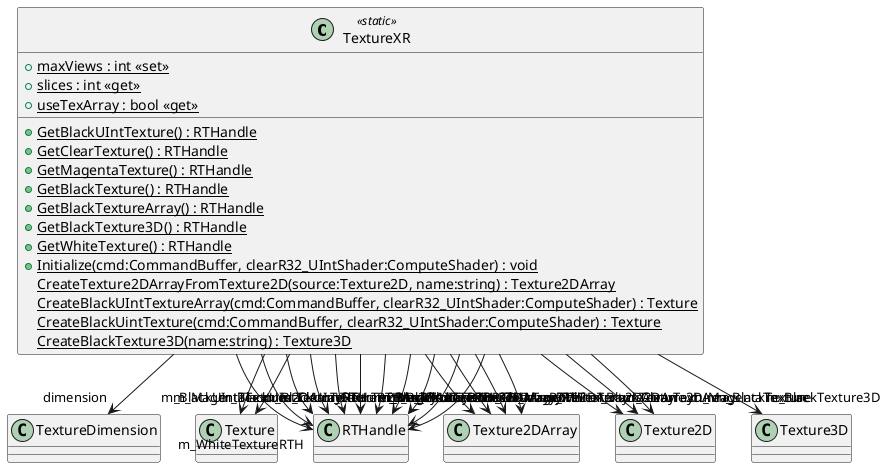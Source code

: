 @startuml
class TextureXR <<static>> {
    + {static} maxViews : int <<set>>
    + {static} slices : int <<get>>
    + {static} useTexArray : bool <<get>>
    + {static} GetBlackUIntTexture() : RTHandle
    + {static} GetClearTexture() : RTHandle
    + {static} GetMagentaTexture() : RTHandle
    + {static} GetBlackTexture() : RTHandle
    + {static} GetBlackTextureArray() : RTHandle
    + {static} GetBlackTexture3D() : RTHandle
    + {static} GetWhiteTexture() : RTHandle
    + {static} Initialize(cmd:CommandBuffer, clearR32_UIntShader:ComputeShader) : void
    {static} CreateTexture2DArrayFromTexture2D(source:Texture2D, name:string) : Texture2DArray
    {static} CreateBlackUIntTextureArray(cmd:CommandBuffer, clearR32_UIntShader:ComputeShader) : Texture
    {static} CreateBlackUintTexture(cmd:CommandBuffer, clearR32_UIntShader:ComputeShader) : Texture
    {static} CreateBlackTexture3D(name:string) : Texture3D
}
TextureXR --> "dimension" TextureDimension
TextureXR --> "m_BlackUIntTexture2DArray" Texture
TextureXR --> "m_BlackUIntTexture" Texture
TextureXR --> "m_BlackUIntTexture2DArrayRTH" RTHandle
TextureXR --> "m_BlackUIntTextureRTH" RTHandle
TextureXR --> "m_ClearTexture2DArray" Texture2DArray
TextureXR --> "m_ClearTexture" Texture2D
TextureXR --> "m_ClearTexture2DArrayRTH" RTHandle
TextureXR --> "m_ClearTextureRTH" RTHandle
TextureXR --> "m_MagentaTexture2DArray" Texture2DArray
TextureXR --> "m_MagentaTexture" Texture2D
TextureXR --> "m_MagentaTexture2DArrayRTH" RTHandle
TextureXR --> "m_MagentaTextureRTH" RTHandle
TextureXR --> "m_BlackTexture" Texture2D
TextureXR --> "m_BlackTexture3D" Texture3D
TextureXR --> "m_BlackTexture2DArray" Texture2DArray
TextureXR --> "m_BlackTexture2DArrayRTH" RTHandle
TextureXR --> "m_BlackTextureRTH" RTHandle
TextureXR --> "m_BlackTexture3DRTH" RTHandle
TextureXR --> "m_WhiteTexture2DArray" Texture2DArray
TextureXR --> "m_WhiteTexture2DArrayRTH" RTHandle
TextureXR --> "m_WhiteTextureRTH" RTHandle
@enduml
